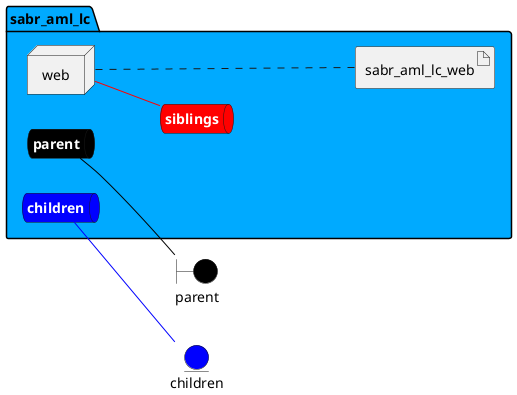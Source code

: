 @startuml

left to right direction


boundary parent #black


entity children #blue




package "sabr_aml_lc" #00aaff {
    queue parentnet #black [
            <b><color:white>parent</color></b>
    ]
    
    parentnet -[#black]- parent
    
    queue childrennet #blue [
            <b><color:white>children</color></b>
    ]
    
    childrennet -[#blue]- children
    
    queue siblingsnet #red [
            <b><color:white>siblings</color></b>
    ]
    

node "web" as webService


        artifact "sabr_aml_lc_web" as sabr_aml_lc_webimage
    
}

webService -[#red]- siblingsnet
webService .... sabr_aml_lc_webimage


@enduml
